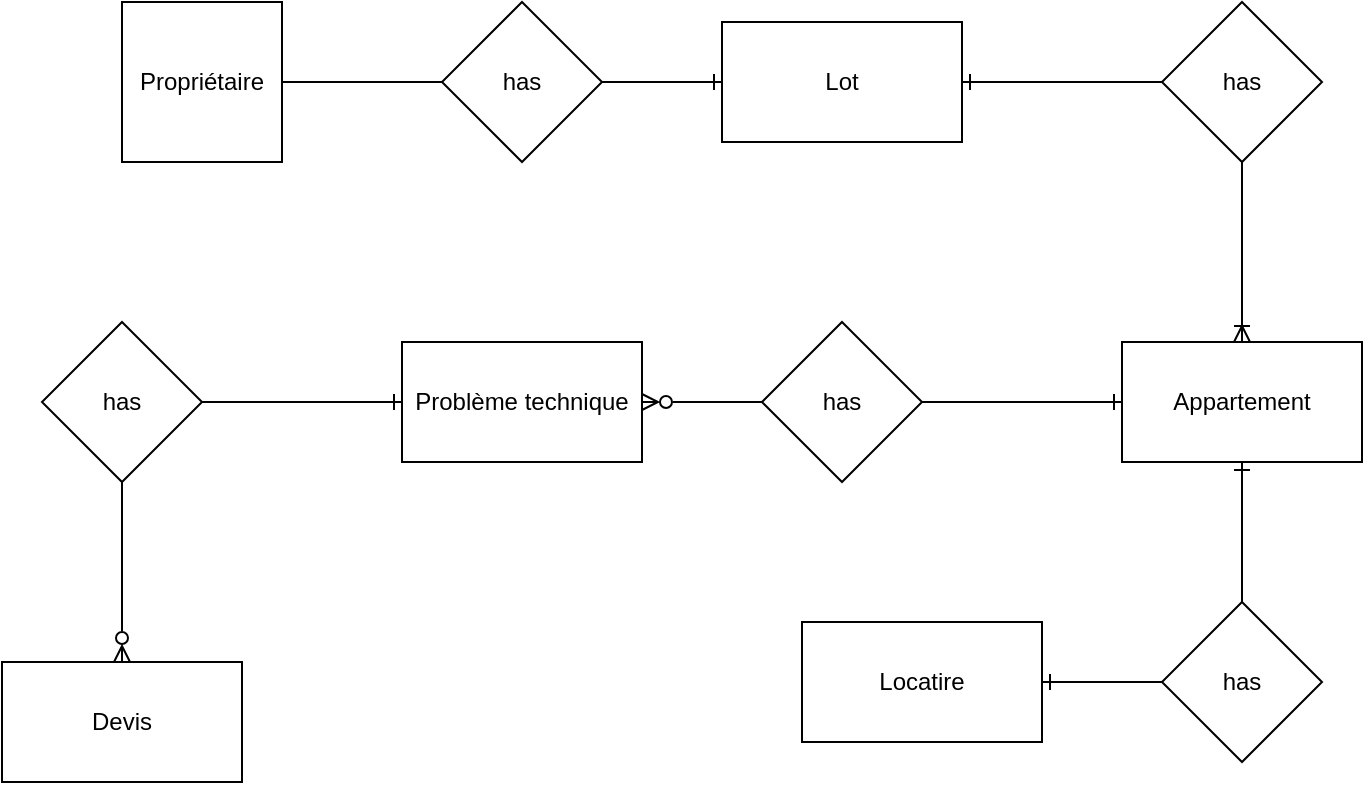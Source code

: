 <mxfile version="20.8.24" type="device"><diagram id="R2lEEEUBdFMjLlhIrx00" name="Page-1"><mxGraphModel dx="1014" dy="702" grid="1" gridSize="10" guides="1" tooltips="1" connect="1" arrows="1" fold="1" page="1" pageScale="1" pageWidth="850" pageHeight="1100" math="0" shadow="0" extFonts="Permanent Marker^https://fonts.googleapis.com/css?family=Permanent+Marker"><root><mxCell id="0"/><mxCell id="1" parent="0"/><mxCell id="ds5jEiBIcTPVEVFhXKPm-3" value="" style="edgeStyle=orthogonalEdgeStyle;rounded=0;orthogonalLoop=1;jettySize=auto;html=1;endArrow=none;endFill=0;" edge="1" parent="1" source="ds5jEiBIcTPVEVFhXKPm-1" target="ds5jEiBIcTPVEVFhXKPm-2"><mxGeometry relative="1" as="geometry"/></mxCell><mxCell id="ds5jEiBIcTPVEVFhXKPm-1" value="Propriétaire" style="whiteSpace=wrap;html=1;aspect=fixed;" vertex="1" parent="1"><mxGeometry x="130" y="190" width="80" height="80" as="geometry"/></mxCell><mxCell id="ds5jEiBIcTPVEVFhXKPm-5" value="" style="edgeStyle=orthogonalEdgeStyle;rounded=0;orthogonalLoop=1;jettySize=auto;html=1;startArrow=none;startFill=0;endArrow=ERone;endFill=0;" edge="1" parent="1" source="ds5jEiBIcTPVEVFhXKPm-2" target="ds5jEiBIcTPVEVFhXKPm-4"><mxGeometry relative="1" as="geometry"/></mxCell><mxCell id="ds5jEiBIcTPVEVFhXKPm-2" value="has" style="rhombus;whiteSpace=wrap;html=1;" vertex="1" parent="1"><mxGeometry x="290" y="190" width="80" height="80" as="geometry"/></mxCell><mxCell id="ds5jEiBIcTPVEVFhXKPm-7" value="" style="edgeStyle=orthogonalEdgeStyle;rounded=0;orthogonalLoop=1;jettySize=auto;html=1;startArrow=ERone;startFill=0;endArrow=none;endFill=0;" edge="1" parent="1" source="ds5jEiBIcTPVEVFhXKPm-4" target="ds5jEiBIcTPVEVFhXKPm-6"><mxGeometry relative="1" as="geometry"/></mxCell><mxCell id="ds5jEiBIcTPVEVFhXKPm-4" value="Lot" style="whiteSpace=wrap;html=1;" vertex="1" parent="1"><mxGeometry x="430" y="200" width="120" height="60" as="geometry"/></mxCell><mxCell id="ds5jEiBIcTPVEVFhXKPm-9" value="" style="edgeStyle=orthogonalEdgeStyle;rounded=0;orthogonalLoop=1;jettySize=auto;html=1;endArrow=ERoneToMany;endFill=0;" edge="1" parent="1" source="ds5jEiBIcTPVEVFhXKPm-6" target="ds5jEiBIcTPVEVFhXKPm-8"><mxGeometry relative="1" as="geometry"/></mxCell><mxCell id="ds5jEiBIcTPVEVFhXKPm-6" value="has" style="rhombus;whiteSpace=wrap;html=1;" vertex="1" parent="1"><mxGeometry x="650" y="190" width="80" height="80" as="geometry"/></mxCell><mxCell id="ds5jEiBIcTPVEVFhXKPm-13" value="" style="edgeStyle=orthogonalEdgeStyle;rounded=0;orthogonalLoop=1;jettySize=auto;html=1;startArrow=ERone;startFill=0;endArrow=none;endFill=0;" edge="1" parent="1" source="ds5jEiBIcTPVEVFhXKPm-8" target="ds5jEiBIcTPVEVFhXKPm-12"><mxGeometry relative="1" as="geometry"/></mxCell><mxCell id="ds5jEiBIcTPVEVFhXKPm-15" value="" style="edgeStyle=orthogonalEdgeStyle;rounded=0;orthogonalLoop=1;jettySize=auto;html=1;startArrow=ERone;startFill=0;endArrow=none;endFill=0;" edge="1" parent="1" source="ds5jEiBIcTPVEVFhXKPm-8" target="ds5jEiBIcTPVEVFhXKPm-14"><mxGeometry relative="1" as="geometry"/></mxCell><mxCell id="ds5jEiBIcTPVEVFhXKPm-8" value="Appartement" style="whiteSpace=wrap;html=1;" vertex="1" parent="1"><mxGeometry x="630" y="360" width="120" height="60" as="geometry"/></mxCell><mxCell id="ds5jEiBIcTPVEVFhXKPm-17" value="" style="edgeStyle=orthogonalEdgeStyle;rounded=0;orthogonalLoop=1;jettySize=auto;html=1;endArrow=ERzeroToMany;endFill=0;" edge="1" parent="1" source="ds5jEiBIcTPVEVFhXKPm-12" target="ds5jEiBIcTPVEVFhXKPm-16"><mxGeometry relative="1" as="geometry"/></mxCell><mxCell id="ds5jEiBIcTPVEVFhXKPm-12" value="has" style="rhombus;whiteSpace=wrap;html=1;" vertex="1" parent="1"><mxGeometry x="450" y="350" width="80" height="80" as="geometry"/></mxCell><mxCell id="ds5jEiBIcTPVEVFhXKPm-19" value="" style="edgeStyle=orthogonalEdgeStyle;rounded=0;orthogonalLoop=1;jettySize=auto;html=1;startArrow=none;startFill=0;endArrow=ERone;endFill=0;" edge="1" parent="1" source="ds5jEiBIcTPVEVFhXKPm-14" target="ds5jEiBIcTPVEVFhXKPm-18"><mxGeometry relative="1" as="geometry"/></mxCell><mxCell id="ds5jEiBIcTPVEVFhXKPm-14" value="&lt;div&gt;has&lt;/div&gt;" style="rhombus;whiteSpace=wrap;html=1;" vertex="1" parent="1"><mxGeometry x="650" y="490" width="80" height="80" as="geometry"/></mxCell><mxCell id="ds5jEiBIcTPVEVFhXKPm-21" value="" style="edgeStyle=orthogonalEdgeStyle;rounded=0;orthogonalLoop=1;jettySize=auto;html=1;startArrow=ERone;startFill=0;endArrow=none;endFill=0;" edge="1" parent="1" source="ds5jEiBIcTPVEVFhXKPm-16" target="ds5jEiBIcTPVEVFhXKPm-20"><mxGeometry relative="1" as="geometry"/></mxCell><mxCell id="ds5jEiBIcTPVEVFhXKPm-16" value="Problème technique" style="whiteSpace=wrap;html=1;" vertex="1" parent="1"><mxGeometry x="270" y="360" width="120" height="60" as="geometry"/></mxCell><mxCell id="ds5jEiBIcTPVEVFhXKPm-18" value="Locatire" style="whiteSpace=wrap;html=1;" vertex="1" parent="1"><mxGeometry x="470" y="500" width="120" height="60" as="geometry"/></mxCell><mxCell id="ds5jEiBIcTPVEVFhXKPm-23" value="" style="edgeStyle=orthogonalEdgeStyle;rounded=0;orthogonalLoop=1;jettySize=auto;html=1;endArrow=ERzeroToMany;endFill=0;" edge="1" parent="1" source="ds5jEiBIcTPVEVFhXKPm-20" target="ds5jEiBIcTPVEVFhXKPm-22"><mxGeometry relative="1" as="geometry"/></mxCell><mxCell id="ds5jEiBIcTPVEVFhXKPm-20" value="has" style="rhombus;whiteSpace=wrap;html=1;" vertex="1" parent="1"><mxGeometry x="90" y="350" width="80" height="80" as="geometry"/></mxCell><mxCell id="ds5jEiBIcTPVEVFhXKPm-22" value="Devis" style="whiteSpace=wrap;html=1;" vertex="1" parent="1"><mxGeometry x="70" y="520" width="120" height="60" as="geometry"/></mxCell></root></mxGraphModel></diagram></mxfile>
